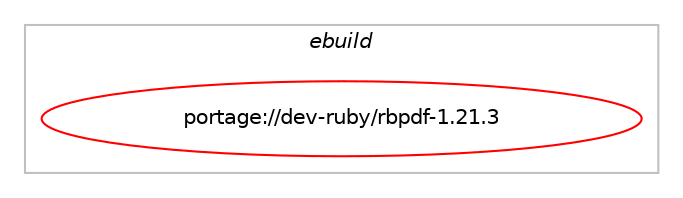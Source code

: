 digraph prolog {

# *************
# Graph options
# *************

newrank=true;
concentrate=true;
compound=true;
graph [rankdir=LR,fontname=Helvetica,fontsize=10,ranksep=1.5];#, ranksep=2.5, nodesep=0.2];
edge  [arrowhead=vee];
node  [fontname=Helvetica,fontsize=10];

# **********
# The ebuild
# **********

subgraph cluster_leftcol {
color=gray;
label=<<i>ebuild</i>>;
id [label="portage://dev-ruby/rbpdf-1.21.3", color=red, width=4, href="../dev-ruby/rbpdf-1.21.3.svg"];
}

# ****************
# The dependencies
# ****************

subgraph cluster_midcol {
color=gray;
label=<<i>dependencies</i>>;
subgraph cluster_compile {
fillcolor="#eeeeee";
style=filled;
label=<<i>compile</i>>;
# *** BEGIN UNKNOWN DEPENDENCY TYPE (TODO) ***
# id -> equal(use_conditional_group(positive,ruby_targets_ruby31,portage://dev-ruby/rbpdf-1.21.3,[package_dependency(portage://dev-ruby/rbpdf-1.21.3,install,no,dev-lang,ruby,none,[,,],[slot(3.1)],[])]))
# *** END UNKNOWN DEPENDENCY TYPE (TODO) ***

# *** BEGIN UNKNOWN DEPENDENCY TYPE (TODO) ***
# id -> equal(use_conditional_group(positive,ruby_targets_ruby31,portage://dev-ruby/rbpdf-1.21.3,[package_dependency(portage://dev-ruby/rbpdf-1.21.3,install,no,virtual,rubygems,none,[,,],[],[use(enable(ruby_targets_ruby31),negative)])]))
# *** END UNKNOWN DEPENDENCY TYPE (TODO) ***

# *** BEGIN UNKNOWN DEPENDENCY TYPE (TODO) ***
# id -> equal(use_conditional_group(positive,ruby_targets_ruby32,portage://dev-ruby/rbpdf-1.21.3,[package_dependency(portage://dev-ruby/rbpdf-1.21.3,install,no,dev-lang,ruby,none,[,,],[slot(3.2)],[])]))
# *** END UNKNOWN DEPENDENCY TYPE (TODO) ***

# *** BEGIN UNKNOWN DEPENDENCY TYPE (TODO) ***
# id -> equal(use_conditional_group(positive,ruby_targets_ruby32,portage://dev-ruby/rbpdf-1.21.3,[package_dependency(portage://dev-ruby/rbpdf-1.21.3,install,no,virtual,rubygems,none,[,,],[],[use(enable(ruby_targets_ruby32),negative)])]))
# *** END UNKNOWN DEPENDENCY TYPE (TODO) ***

# *** BEGIN UNKNOWN DEPENDENCY TYPE (TODO) ***
# id -> equal(use_conditional_group(positive,ruby_targets_ruby33,portage://dev-ruby/rbpdf-1.21.3,[package_dependency(portage://dev-ruby/rbpdf-1.21.3,install,no,dev-lang,ruby,none,[,,],[slot(3.3)],[])]))
# *** END UNKNOWN DEPENDENCY TYPE (TODO) ***

# *** BEGIN UNKNOWN DEPENDENCY TYPE (TODO) ***
# id -> equal(use_conditional_group(positive,ruby_targets_ruby33,portage://dev-ruby/rbpdf-1.21.3,[package_dependency(portage://dev-ruby/rbpdf-1.21.3,install,no,virtual,rubygems,none,[,,],[],[use(enable(ruby_targets_ruby33),negative)])]))
# *** END UNKNOWN DEPENDENCY TYPE (TODO) ***

}
subgraph cluster_compileandrun {
fillcolor="#eeeeee";
style=filled;
label=<<i>compile and run</i>>;
}
subgraph cluster_run {
fillcolor="#eeeeee";
style=filled;
label=<<i>run</i>>;
# *** BEGIN UNKNOWN DEPENDENCY TYPE (TODO) ***
# id -> equal(use_conditional_group(positive,ruby_targets_ruby31,portage://dev-ruby/rbpdf-1.21.3,[package_dependency(portage://dev-ruby/rbpdf-1.21.3,run,no,dev-lang,ruby,none,[,,],[slot(3.1)],[])]))
# *** END UNKNOWN DEPENDENCY TYPE (TODO) ***

# *** BEGIN UNKNOWN DEPENDENCY TYPE (TODO) ***
# id -> equal(use_conditional_group(positive,ruby_targets_ruby31,portage://dev-ruby/rbpdf-1.21.3,[package_dependency(portage://dev-ruby/rbpdf-1.21.3,run,no,dev-ruby,actionview,none,[,,],[],[use(enable(ruby_targets_ruby31),negative)]),package_dependency(portage://dev-ruby/rbpdf-1.21.3,run,no,dev-ruby,htmlentities,none,[,,],[],[use(enable(ruby_targets_ruby31),negative)]),package_dependency(portage://dev-ruby/rbpdf-1.21.3,run,no,dev-ruby,rbpdf-font,equal,[1.19*,,,1.19*],[],[use(enable(ruby_targets_ruby31),negative)]),any_of_group([package_dependency(portage://dev-ruby/rbpdf-1.21.3,run,no,dev-ruby,mini_magick,none,[,,],[],[use(enable(ruby_targets_ruby31),negative)]),package_dependency(portage://dev-ruby/rbpdf-1.21.3,run,no,dev-ruby,rmagick,none,[,,],[],[use(enable(ruby_targets_ruby31),negative)])])]))
# *** END UNKNOWN DEPENDENCY TYPE (TODO) ***

# *** BEGIN UNKNOWN DEPENDENCY TYPE (TODO) ***
# id -> equal(use_conditional_group(positive,ruby_targets_ruby31,portage://dev-ruby/rbpdf-1.21.3,[package_dependency(portage://dev-ruby/rbpdf-1.21.3,run,no,virtual,rubygems,none,[,,],[],[use(enable(ruby_targets_ruby31),negative)])]))
# *** END UNKNOWN DEPENDENCY TYPE (TODO) ***

# *** BEGIN UNKNOWN DEPENDENCY TYPE (TODO) ***
# id -> equal(use_conditional_group(positive,ruby_targets_ruby32,portage://dev-ruby/rbpdf-1.21.3,[package_dependency(portage://dev-ruby/rbpdf-1.21.3,run,no,dev-lang,ruby,none,[,,],[slot(3.2)],[])]))
# *** END UNKNOWN DEPENDENCY TYPE (TODO) ***

# *** BEGIN UNKNOWN DEPENDENCY TYPE (TODO) ***
# id -> equal(use_conditional_group(positive,ruby_targets_ruby32,portage://dev-ruby/rbpdf-1.21.3,[package_dependency(portage://dev-ruby/rbpdf-1.21.3,run,no,dev-ruby,actionview,none,[,,],[],[use(enable(ruby_targets_ruby32),negative)]),package_dependency(portage://dev-ruby/rbpdf-1.21.3,run,no,dev-ruby,htmlentities,none,[,,],[],[use(enable(ruby_targets_ruby32),negative)]),package_dependency(portage://dev-ruby/rbpdf-1.21.3,run,no,dev-ruby,rbpdf-font,equal,[1.19*,,,1.19*],[],[use(enable(ruby_targets_ruby32),negative)]),any_of_group([package_dependency(portage://dev-ruby/rbpdf-1.21.3,run,no,dev-ruby,mini_magick,none,[,,],[],[use(enable(ruby_targets_ruby32),negative)]),package_dependency(portage://dev-ruby/rbpdf-1.21.3,run,no,dev-ruby,rmagick,none,[,,],[],[use(enable(ruby_targets_ruby32),negative)])])]))
# *** END UNKNOWN DEPENDENCY TYPE (TODO) ***

# *** BEGIN UNKNOWN DEPENDENCY TYPE (TODO) ***
# id -> equal(use_conditional_group(positive,ruby_targets_ruby32,portage://dev-ruby/rbpdf-1.21.3,[package_dependency(portage://dev-ruby/rbpdf-1.21.3,run,no,virtual,rubygems,none,[,,],[],[use(enable(ruby_targets_ruby32),negative)])]))
# *** END UNKNOWN DEPENDENCY TYPE (TODO) ***

# *** BEGIN UNKNOWN DEPENDENCY TYPE (TODO) ***
# id -> equal(use_conditional_group(positive,ruby_targets_ruby33,portage://dev-ruby/rbpdf-1.21.3,[package_dependency(portage://dev-ruby/rbpdf-1.21.3,run,no,dev-lang,ruby,none,[,,],[slot(3.3)],[])]))
# *** END UNKNOWN DEPENDENCY TYPE (TODO) ***

# *** BEGIN UNKNOWN DEPENDENCY TYPE (TODO) ***
# id -> equal(use_conditional_group(positive,ruby_targets_ruby33,portage://dev-ruby/rbpdf-1.21.3,[package_dependency(portage://dev-ruby/rbpdf-1.21.3,run,no,dev-ruby,actionview,none,[,,],[],[use(enable(ruby_targets_ruby33),negative)]),package_dependency(portage://dev-ruby/rbpdf-1.21.3,run,no,dev-ruby,htmlentities,none,[,,],[],[use(enable(ruby_targets_ruby33),negative)]),package_dependency(portage://dev-ruby/rbpdf-1.21.3,run,no,dev-ruby,rbpdf-font,equal,[1.19*,,,1.19*],[],[use(enable(ruby_targets_ruby33),negative)]),any_of_group([package_dependency(portage://dev-ruby/rbpdf-1.21.3,run,no,dev-ruby,mini_magick,none,[,,],[],[use(enable(ruby_targets_ruby33),negative)]),package_dependency(portage://dev-ruby/rbpdf-1.21.3,run,no,dev-ruby,rmagick,none,[,,],[],[use(enable(ruby_targets_ruby33),negative)])])]))
# *** END UNKNOWN DEPENDENCY TYPE (TODO) ***

# *** BEGIN UNKNOWN DEPENDENCY TYPE (TODO) ***
# id -> equal(use_conditional_group(positive,ruby_targets_ruby33,portage://dev-ruby/rbpdf-1.21.3,[package_dependency(portage://dev-ruby/rbpdf-1.21.3,run,no,virtual,rubygems,none,[,,],[],[use(enable(ruby_targets_ruby33),negative)])]))
# *** END UNKNOWN DEPENDENCY TYPE (TODO) ***

}
}

# **************
# The candidates
# **************

subgraph cluster_choices {
rank=same;
color=gray;
label=<<i>candidates</i>>;

}

}
